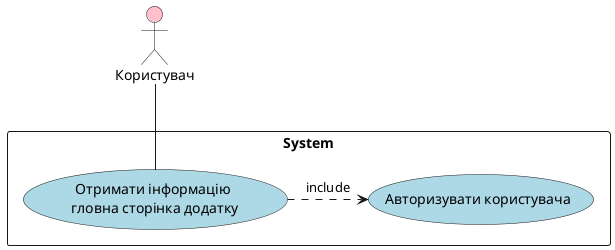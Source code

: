@startuml uml

actor Користувач as act #Pink

rectangle System {
    usecase (Отримати інформацію\n гловна сторінка додатку) as use1 #LightBlue
    usecase (Авторизувати користувача) as use2 #LightBlue

    act -- use1
    use1 .> use2 : include
}

@enduml
